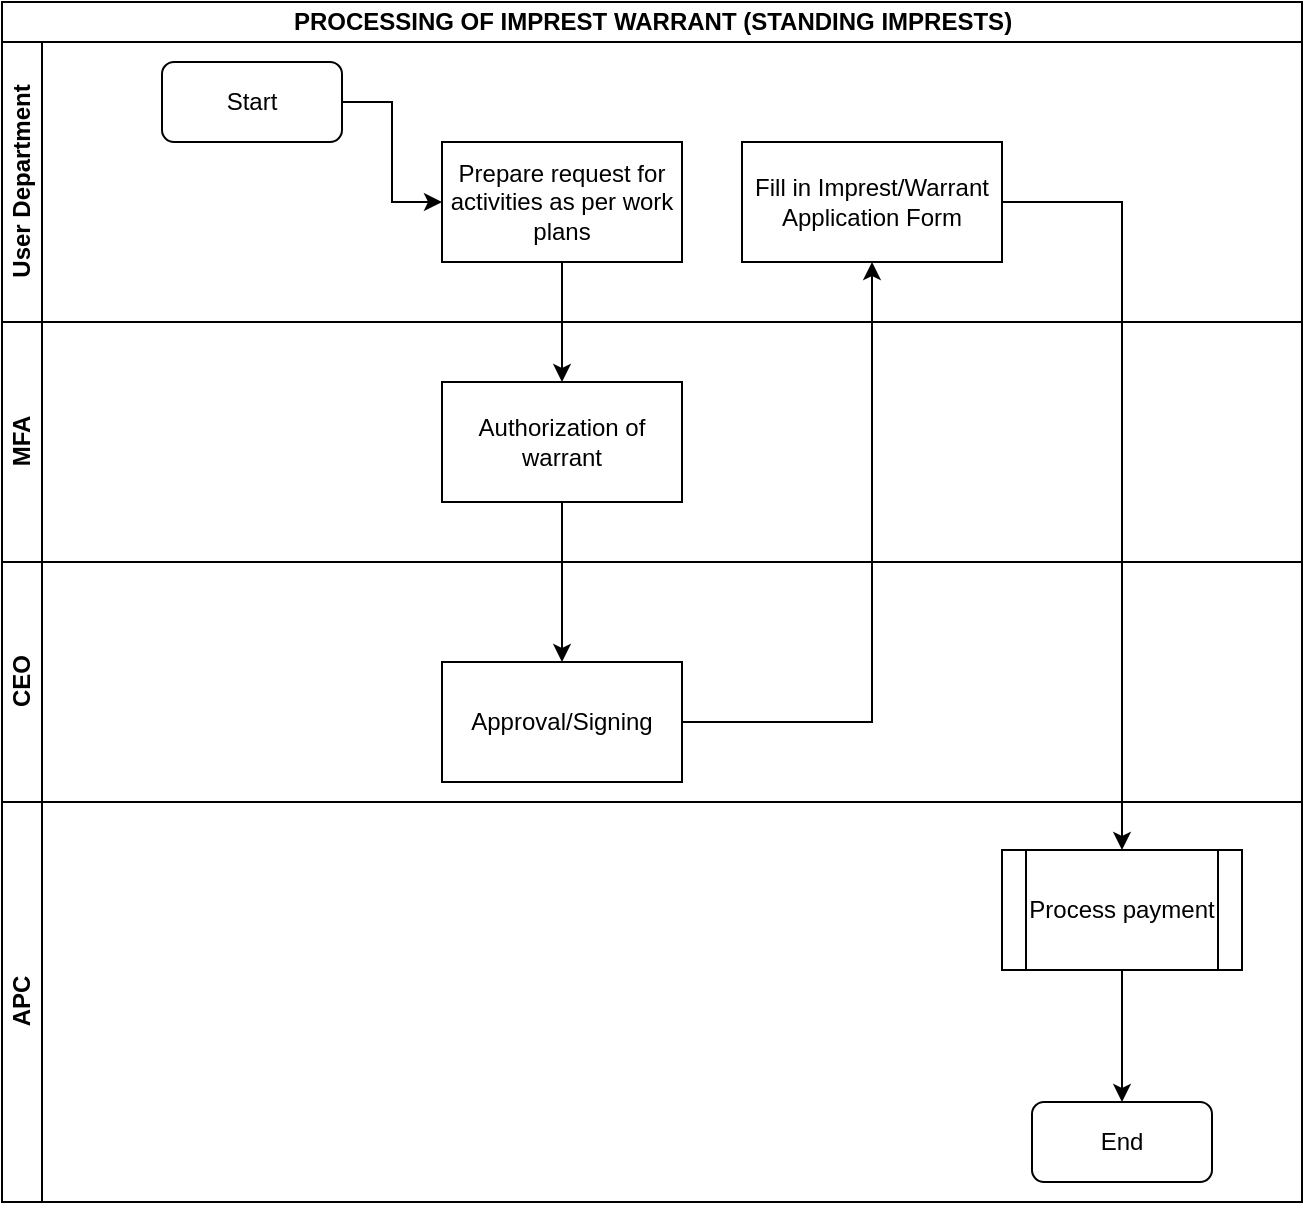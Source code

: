 <mxfile version="14.1.8" type="github">
  <diagram id="TtGsBA-I_p3O9PBNzPsG" name="Page-1">
    <mxGraphModel dx="1038" dy="547" grid="1" gridSize="10" guides="1" tooltips="1" connect="1" arrows="1" fold="1" page="1" pageScale="1" pageWidth="1169" pageHeight="827" math="0" shadow="0">
      <root>
        <mxCell id="0" />
        <mxCell id="1" parent="0" />
        <mxCell id="KOu3niUhhm1qWOWi920w-2" value="PROCESSING OF IMPREST WARRANT (STANDING IMPRESTS)" style="swimlane;html=1;childLayout=stackLayout;resizeParent=1;resizeParentMax=0;horizontal=1;startSize=20;horizontalStack=0;" vertex="1" parent="1">
          <mxGeometry x="230" y="20" width="650" height="600" as="geometry" />
        </mxCell>
        <mxCell id="KOu3niUhhm1qWOWi920w-3" value="User Department" style="swimlane;html=1;startSize=20;horizontal=0;" vertex="1" parent="KOu3niUhhm1qWOWi920w-2">
          <mxGeometry y="20" width="650" height="140" as="geometry" />
        </mxCell>
        <mxCell id="KOu3niUhhm1qWOWi920w-4" value="Start" style="rounded=1;whiteSpace=wrap;html=1;" vertex="1" parent="KOu3niUhhm1qWOWi920w-3">
          <mxGeometry x="80" y="10" width="90" height="40" as="geometry" />
        </mxCell>
        <mxCell id="KOu3niUhhm1qWOWi920w-5" value="Prepare request for activities as per work plans" style="rounded=0;whiteSpace=wrap;html=1;" vertex="1" parent="KOu3niUhhm1qWOWi920w-3">
          <mxGeometry x="220" y="50" width="120" height="60" as="geometry" />
        </mxCell>
        <mxCell id="KOu3niUhhm1qWOWi920w-6" value="" style="edgeStyle=orthogonalEdgeStyle;rounded=0;orthogonalLoop=1;jettySize=auto;html=1;" edge="1" parent="KOu3niUhhm1qWOWi920w-3" source="KOu3niUhhm1qWOWi920w-4" target="KOu3niUhhm1qWOWi920w-5">
          <mxGeometry relative="1" as="geometry">
            <mxPoint x="245" y="30" as="targetPoint" />
          </mxGeometry>
        </mxCell>
        <mxCell id="KOu3niUhhm1qWOWi920w-26" value="Fill in Imprest/Warrant Application Form" style="whiteSpace=wrap;html=1;rounded=0;" vertex="1" parent="KOu3niUhhm1qWOWi920w-3">
          <mxGeometry x="370" y="50" width="130" height="60" as="geometry" />
        </mxCell>
        <mxCell id="KOu3niUhhm1qWOWi920w-11" value="MFA" style="swimlane;html=1;startSize=20;horizontal=0;" vertex="1" parent="KOu3niUhhm1qWOWi920w-2">
          <mxGeometry y="160" width="650" height="120" as="geometry" />
        </mxCell>
        <mxCell id="KOu3niUhhm1qWOWi920w-12" value="Authorization of warrant" style="whiteSpace=wrap;html=1;rounded=0;" vertex="1" parent="KOu3niUhhm1qWOWi920w-11">
          <mxGeometry x="220" y="30" width="120" height="60" as="geometry" />
        </mxCell>
        <mxCell id="KOu3niUhhm1qWOWi920w-13" value="CEO" style="swimlane;html=1;startSize=20;horizontal=0;" vertex="1" parent="KOu3niUhhm1qWOWi920w-2">
          <mxGeometry y="280" width="650" height="120" as="geometry" />
        </mxCell>
        <mxCell id="KOu3niUhhm1qWOWi920w-14" value="Approval/Signing" style="whiteSpace=wrap;html=1;rounded=0;" vertex="1" parent="KOu3niUhhm1qWOWi920w-13">
          <mxGeometry x="220" y="50" width="120" height="60" as="geometry" />
        </mxCell>
        <mxCell id="KOu3niUhhm1qWOWi920w-15" value="APC" style="swimlane;html=1;startSize=20;horizontal=0;" vertex="1" parent="KOu3niUhhm1qWOWi920w-2">
          <mxGeometry y="400" width="650" height="200" as="geometry" />
        </mxCell>
        <mxCell id="KOu3niUhhm1qWOWi920w-28" value="Process payment" style="shape=process;whiteSpace=wrap;html=1;backgroundOutline=1;rounded=0;" vertex="1" parent="KOu3niUhhm1qWOWi920w-15">
          <mxGeometry x="500" y="24" width="120" height="60" as="geometry" />
        </mxCell>
        <mxCell id="KOu3niUhhm1qWOWi920w-32" value="End" style="rounded=1;whiteSpace=wrap;html=1;" vertex="1" parent="KOu3niUhhm1qWOWi920w-15">
          <mxGeometry x="515" y="150" width="90" height="40" as="geometry" />
        </mxCell>
        <mxCell id="KOu3niUhhm1qWOWi920w-31" value="" style="edgeStyle=orthogonalEdgeStyle;rounded=0;orthogonalLoop=1;jettySize=auto;html=1;entryX=0.5;entryY=0;entryDx=0;entryDy=0;" edge="1" parent="KOu3niUhhm1qWOWi920w-15" source="KOu3niUhhm1qWOWi920w-28" target="KOu3niUhhm1qWOWi920w-32">
          <mxGeometry relative="1" as="geometry">
            <mxPoint x="560" y="154" as="targetPoint" />
          </mxGeometry>
        </mxCell>
        <mxCell id="KOu3niUhhm1qWOWi920w-16" value="" style="edgeStyle=orthogonalEdgeStyle;rounded=0;orthogonalLoop=1;jettySize=auto;html=1;entryX=0.5;entryY=0;entryDx=0;entryDy=0;" edge="1" parent="KOu3niUhhm1qWOWi920w-2" source="KOu3niUhhm1qWOWi920w-5" target="KOu3niUhhm1qWOWi920w-12">
          <mxGeometry relative="1" as="geometry">
            <mxPoint x="280" y="200" as="targetPoint" />
          </mxGeometry>
        </mxCell>
        <mxCell id="KOu3niUhhm1qWOWi920w-17" value="" style="edgeStyle=orthogonalEdgeStyle;rounded=0;orthogonalLoop=1;jettySize=auto;html=1;" edge="1" parent="KOu3niUhhm1qWOWi920w-2">
          <mxGeometry relative="1" as="geometry">
            <mxPoint x="280" y="260" as="sourcePoint" />
            <mxPoint x="280" y="260" as="targetPoint" />
          </mxGeometry>
        </mxCell>
        <mxCell id="KOu3niUhhm1qWOWi920w-25" value="" style="edgeStyle=orthogonalEdgeStyle;rounded=0;orthogonalLoop=1;jettySize=auto;html=1;" edge="1" parent="KOu3niUhhm1qWOWi920w-2" source="KOu3niUhhm1qWOWi920w-12">
          <mxGeometry relative="1" as="geometry">
            <mxPoint x="280" y="330" as="targetPoint" />
          </mxGeometry>
        </mxCell>
        <mxCell id="KOu3niUhhm1qWOWi920w-27" value="" style="edgeStyle=orthogonalEdgeStyle;rounded=0;orthogonalLoop=1;jettySize=auto;html=1;" edge="1" parent="KOu3niUhhm1qWOWi920w-2" source="KOu3niUhhm1qWOWi920w-14" target="KOu3niUhhm1qWOWi920w-26">
          <mxGeometry relative="1" as="geometry" />
        </mxCell>
        <mxCell id="KOu3niUhhm1qWOWi920w-29" value="" style="edgeStyle=orthogonalEdgeStyle;rounded=0;orthogonalLoop=1;jettySize=auto;html=1;entryX=0.5;entryY=0;entryDx=0;entryDy=0;" edge="1" parent="KOu3niUhhm1qWOWi920w-2" source="KOu3niUhhm1qWOWi920w-26" target="KOu3niUhhm1qWOWi920w-28">
          <mxGeometry relative="1" as="geometry">
            <Array as="points">
              <mxPoint x="560" y="100" />
            </Array>
          </mxGeometry>
        </mxCell>
      </root>
    </mxGraphModel>
  </diagram>
</mxfile>
